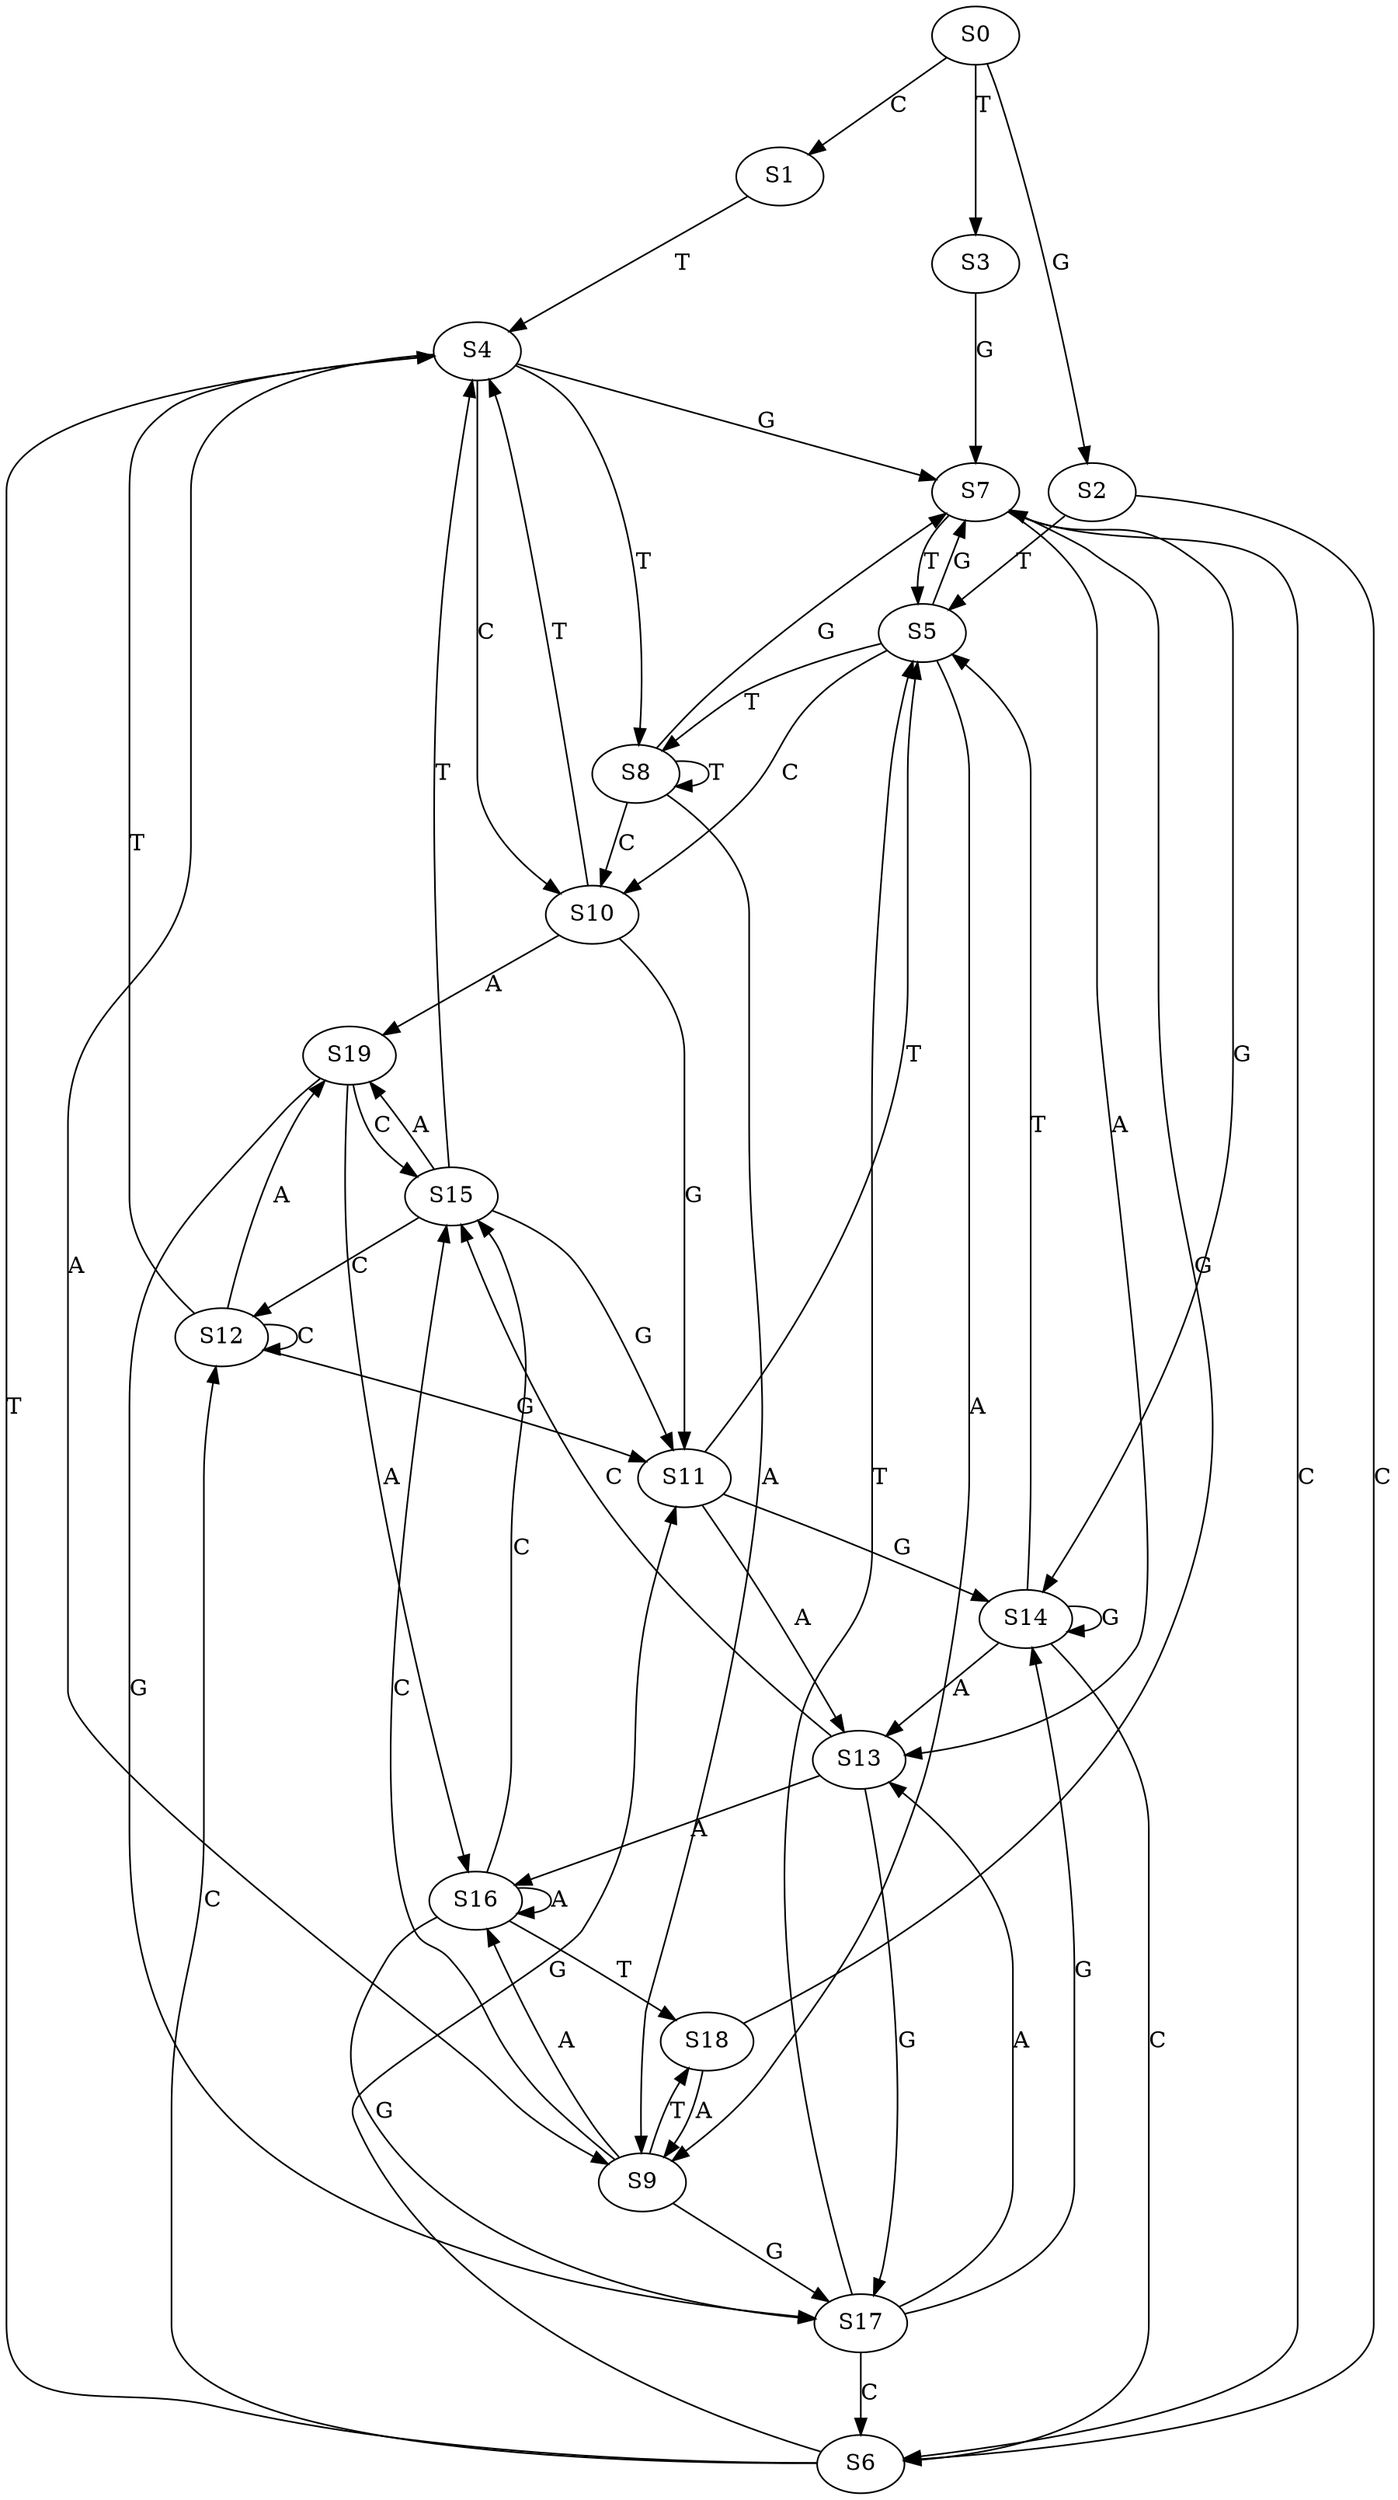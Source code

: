 strict digraph  {
	S0 -> S1 [ label = C ];
	S0 -> S2 [ label = G ];
	S0 -> S3 [ label = T ];
	S1 -> S4 [ label = T ];
	S2 -> S5 [ label = T ];
	S2 -> S6 [ label = C ];
	S3 -> S7 [ label = G ];
	S4 -> S8 [ label = T ];
	S4 -> S7 [ label = G ];
	S4 -> S9 [ label = A ];
	S4 -> S10 [ label = C ];
	S5 -> S7 [ label = G ];
	S5 -> S8 [ label = T ];
	S5 -> S9 [ label = A ];
	S5 -> S10 [ label = C ];
	S6 -> S4 [ label = T ];
	S6 -> S11 [ label = G ];
	S6 -> S12 [ label = C ];
	S7 -> S13 [ label = A ];
	S7 -> S5 [ label = T ];
	S7 -> S14 [ label = G ];
	S7 -> S6 [ label = C ];
	S8 -> S9 [ label = A ];
	S8 -> S8 [ label = T ];
	S8 -> S10 [ label = C ];
	S8 -> S7 [ label = G ];
	S9 -> S15 [ label = C ];
	S9 -> S16 [ label = A ];
	S9 -> S17 [ label = G ];
	S9 -> S18 [ label = T ];
	S10 -> S4 [ label = T ];
	S10 -> S19 [ label = A ];
	S10 -> S11 [ label = G ];
	S11 -> S5 [ label = T ];
	S11 -> S13 [ label = A ];
	S11 -> S14 [ label = G ];
	S12 -> S11 [ label = G ];
	S12 -> S12 [ label = C ];
	S12 -> S4 [ label = T ];
	S12 -> S19 [ label = A ];
	S13 -> S15 [ label = C ];
	S13 -> S17 [ label = G ];
	S13 -> S16 [ label = A ];
	S14 -> S13 [ label = A ];
	S14 -> S5 [ label = T ];
	S14 -> S14 [ label = G ];
	S14 -> S6 [ label = C ];
	S15 -> S11 [ label = G ];
	S15 -> S4 [ label = T ];
	S15 -> S12 [ label = C ];
	S15 -> S19 [ label = A ];
	S16 -> S15 [ label = C ];
	S16 -> S17 [ label = G ];
	S16 -> S16 [ label = A ];
	S16 -> S18 [ label = T ];
	S17 -> S6 [ label = C ];
	S17 -> S14 [ label = G ];
	S17 -> S13 [ label = A ];
	S17 -> S5 [ label = T ];
	S18 -> S9 [ label = A ];
	S18 -> S7 [ label = G ];
	S19 -> S16 [ label = A ];
	S19 -> S15 [ label = C ];
	S19 -> S17 [ label = G ];
}
